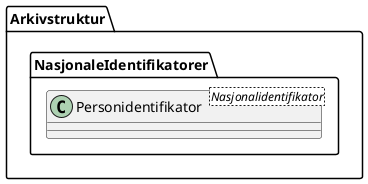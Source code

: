 @startuml
class Arkivstruktur.NasjonaleIdentifikatorer.Personidentifikator <Nasjonalidentifikator> {
}
@enduml
